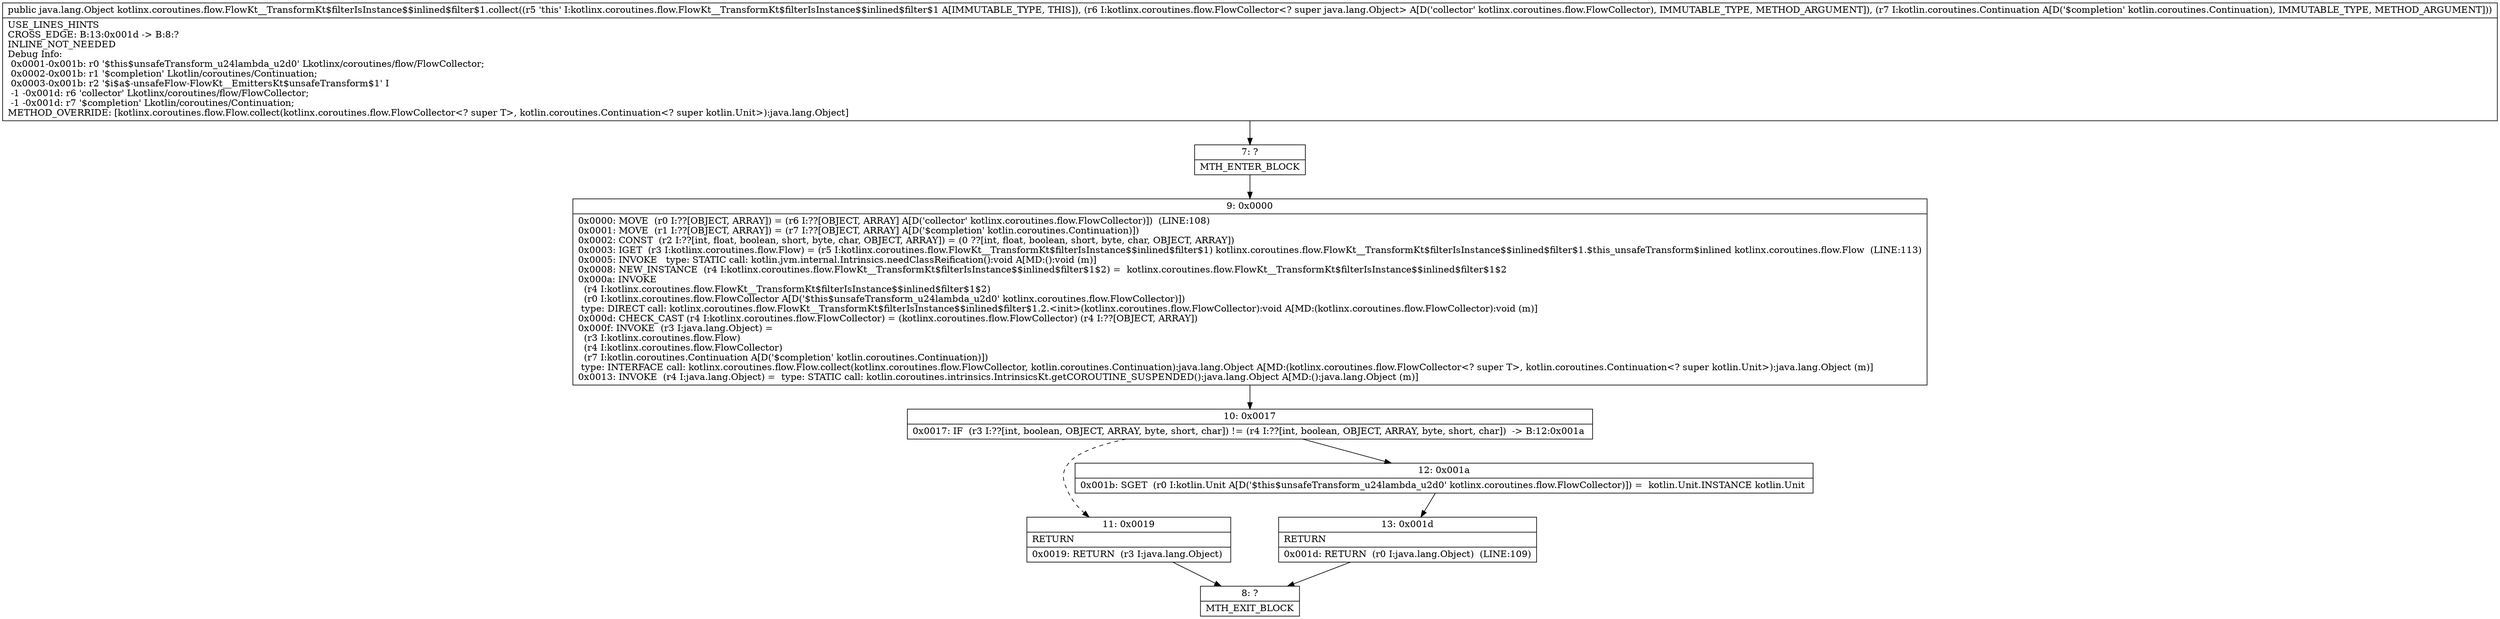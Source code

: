 digraph "CFG forkotlinx.coroutines.flow.FlowKt__TransformKt$filterIsInstance$$inlined$filter$1.collect(Lkotlinx\/coroutines\/flow\/FlowCollector;Lkotlin\/coroutines\/Continuation;)Ljava\/lang\/Object;" {
Node_7 [shape=record,label="{7\:\ ?|MTH_ENTER_BLOCK\l}"];
Node_9 [shape=record,label="{9\:\ 0x0000|0x0000: MOVE  (r0 I:??[OBJECT, ARRAY]) = (r6 I:??[OBJECT, ARRAY] A[D('collector' kotlinx.coroutines.flow.FlowCollector)])  (LINE:108)\l0x0001: MOVE  (r1 I:??[OBJECT, ARRAY]) = (r7 I:??[OBJECT, ARRAY] A[D('$completion' kotlin.coroutines.Continuation)]) \l0x0002: CONST  (r2 I:??[int, float, boolean, short, byte, char, OBJECT, ARRAY]) = (0 ??[int, float, boolean, short, byte, char, OBJECT, ARRAY]) \l0x0003: IGET  (r3 I:kotlinx.coroutines.flow.Flow) = (r5 I:kotlinx.coroutines.flow.FlowKt__TransformKt$filterIsInstance$$inlined$filter$1) kotlinx.coroutines.flow.FlowKt__TransformKt$filterIsInstance$$inlined$filter$1.$this_unsafeTransform$inlined kotlinx.coroutines.flow.Flow  (LINE:113)\l0x0005: INVOKE   type: STATIC call: kotlin.jvm.internal.Intrinsics.needClassReification():void A[MD:():void (m)]\l0x0008: NEW_INSTANCE  (r4 I:kotlinx.coroutines.flow.FlowKt__TransformKt$filterIsInstance$$inlined$filter$1$2) =  kotlinx.coroutines.flow.FlowKt__TransformKt$filterIsInstance$$inlined$filter$1$2 \l0x000a: INVOKE  \l  (r4 I:kotlinx.coroutines.flow.FlowKt__TransformKt$filterIsInstance$$inlined$filter$1$2)\l  (r0 I:kotlinx.coroutines.flow.FlowCollector A[D('$this$unsafeTransform_u24lambda_u2d0' kotlinx.coroutines.flow.FlowCollector)])\l type: DIRECT call: kotlinx.coroutines.flow.FlowKt__TransformKt$filterIsInstance$$inlined$filter$1.2.\<init\>(kotlinx.coroutines.flow.FlowCollector):void A[MD:(kotlinx.coroutines.flow.FlowCollector):void (m)]\l0x000d: CHECK_CAST (r4 I:kotlinx.coroutines.flow.FlowCollector) = (kotlinx.coroutines.flow.FlowCollector) (r4 I:??[OBJECT, ARRAY]) \l0x000f: INVOKE  (r3 I:java.lang.Object) = \l  (r3 I:kotlinx.coroutines.flow.Flow)\l  (r4 I:kotlinx.coroutines.flow.FlowCollector)\l  (r7 I:kotlin.coroutines.Continuation A[D('$completion' kotlin.coroutines.Continuation)])\l type: INTERFACE call: kotlinx.coroutines.flow.Flow.collect(kotlinx.coroutines.flow.FlowCollector, kotlin.coroutines.Continuation):java.lang.Object A[MD:(kotlinx.coroutines.flow.FlowCollector\<? super T\>, kotlin.coroutines.Continuation\<? super kotlin.Unit\>):java.lang.Object (m)]\l0x0013: INVOKE  (r4 I:java.lang.Object) =  type: STATIC call: kotlin.coroutines.intrinsics.IntrinsicsKt.getCOROUTINE_SUSPENDED():java.lang.Object A[MD:():java.lang.Object (m)]\l}"];
Node_10 [shape=record,label="{10\:\ 0x0017|0x0017: IF  (r3 I:??[int, boolean, OBJECT, ARRAY, byte, short, char]) != (r4 I:??[int, boolean, OBJECT, ARRAY, byte, short, char])  \-\> B:12:0x001a \l}"];
Node_11 [shape=record,label="{11\:\ 0x0019|RETURN\l|0x0019: RETURN  (r3 I:java.lang.Object) \l}"];
Node_8 [shape=record,label="{8\:\ ?|MTH_EXIT_BLOCK\l}"];
Node_12 [shape=record,label="{12\:\ 0x001a|0x001b: SGET  (r0 I:kotlin.Unit A[D('$this$unsafeTransform_u24lambda_u2d0' kotlinx.coroutines.flow.FlowCollector)]) =  kotlin.Unit.INSTANCE kotlin.Unit \l}"];
Node_13 [shape=record,label="{13\:\ 0x001d|RETURN\l|0x001d: RETURN  (r0 I:java.lang.Object)  (LINE:109)\l}"];
MethodNode[shape=record,label="{public java.lang.Object kotlinx.coroutines.flow.FlowKt__TransformKt$filterIsInstance$$inlined$filter$1.collect((r5 'this' I:kotlinx.coroutines.flow.FlowKt__TransformKt$filterIsInstance$$inlined$filter$1 A[IMMUTABLE_TYPE, THIS]), (r6 I:kotlinx.coroutines.flow.FlowCollector\<? super java.lang.Object\> A[D('collector' kotlinx.coroutines.flow.FlowCollector), IMMUTABLE_TYPE, METHOD_ARGUMENT]), (r7 I:kotlin.coroutines.Continuation A[D('$completion' kotlin.coroutines.Continuation), IMMUTABLE_TYPE, METHOD_ARGUMENT]))  | USE_LINES_HINTS\lCROSS_EDGE: B:13:0x001d \-\> B:8:?\lINLINE_NOT_NEEDED\lDebug Info:\l  0x0001\-0x001b: r0 '$this$unsafeTransform_u24lambda_u2d0' Lkotlinx\/coroutines\/flow\/FlowCollector;\l  0x0002\-0x001b: r1 '$completion' Lkotlin\/coroutines\/Continuation;\l  0x0003\-0x001b: r2 '$i$a$\-unsafeFlow\-FlowKt__EmittersKt$unsafeTransform$1' I\l  \-1 \-0x001d: r6 'collector' Lkotlinx\/coroutines\/flow\/FlowCollector;\l  \-1 \-0x001d: r7 '$completion' Lkotlin\/coroutines\/Continuation;\lMETHOD_OVERRIDE: [kotlinx.coroutines.flow.Flow.collect(kotlinx.coroutines.flow.FlowCollector\<? super T\>, kotlin.coroutines.Continuation\<? super kotlin.Unit\>):java.lang.Object]\l}"];
MethodNode -> Node_7;Node_7 -> Node_9;
Node_9 -> Node_10;
Node_10 -> Node_11[style=dashed];
Node_10 -> Node_12;
Node_11 -> Node_8;
Node_12 -> Node_13;
Node_13 -> Node_8;
}

